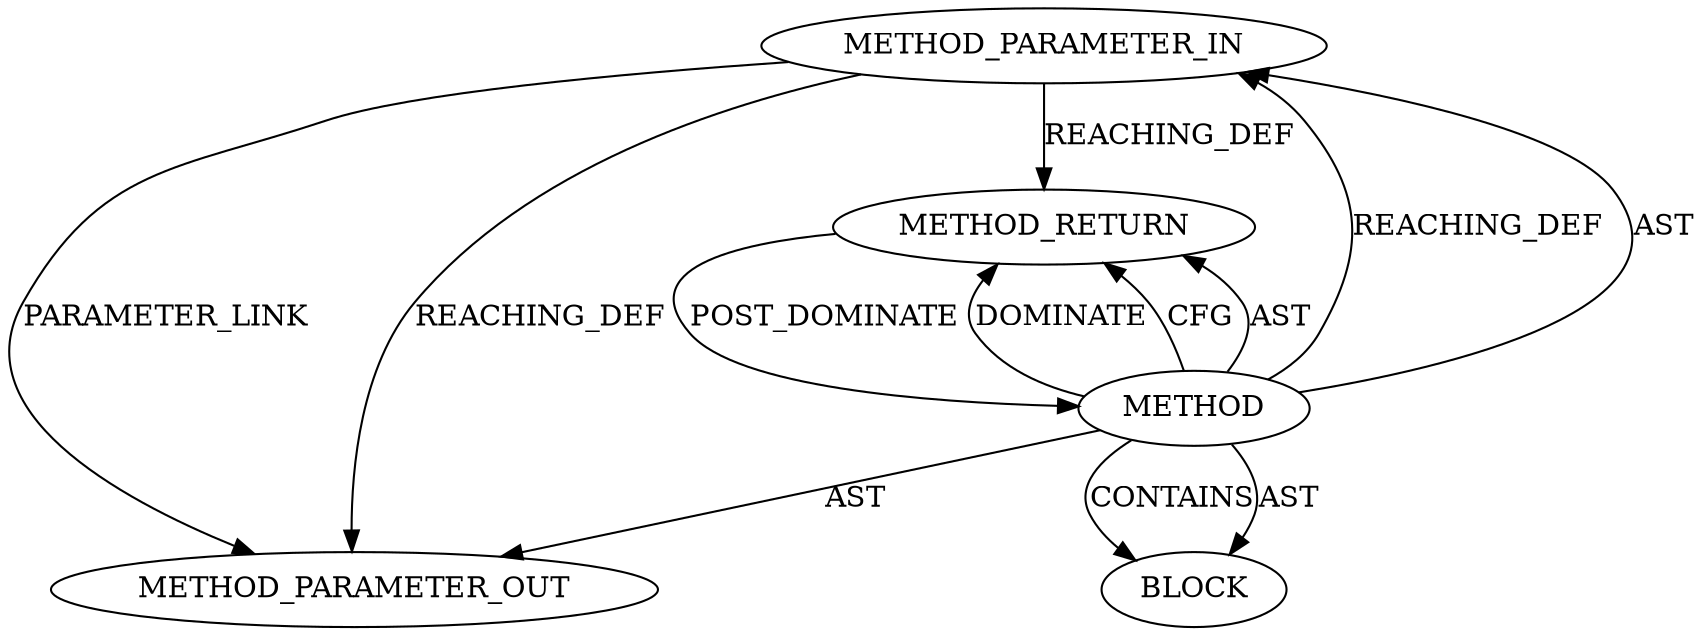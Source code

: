 digraph {
  12060 [label=METHOD_PARAMETER_IN ORDER=1 CODE="p1" IS_VARIADIC=false TYPE_FULL_NAME="ANY" EVALUATION_STRATEGY="BY_VALUE" INDEX=1 NAME="p1"]
  12061 [label=BLOCK ORDER=1 ARGUMENT_INDEX=1 CODE="<empty>" TYPE_FULL_NAME="ANY"]
  13283 [label=METHOD_PARAMETER_OUT ORDER=1 CODE="p1" IS_VARIADIC=false TYPE_FULL_NAME="ANY" EVALUATION_STRATEGY="BY_VALUE" INDEX=1 NAME="p1"]
  12062 [label=METHOD_RETURN ORDER=2 CODE="RET" TYPE_FULL_NAME="ANY" EVALUATION_STRATEGY="BY_VALUE"]
  12059 [label=METHOD AST_PARENT_TYPE="NAMESPACE_BLOCK" AST_PARENT_FULL_NAME="<global>" ORDER=0 CODE="<empty>" FULL_NAME="<operator>.logicalNot" IS_EXTERNAL=true FILENAME="<empty>" SIGNATURE="" NAME="<operator>.logicalNot"]
  12060 -> 13283 [label=PARAMETER_LINK ]
  12059 -> 12062 [label=DOMINATE ]
  12059 -> 12061 [label=CONTAINS ]
  12060 -> 13283 [label=REACHING_DEF VARIABLE="p1"]
  12059 -> 13283 [label=AST ]
  12059 -> 12062 [label=CFG ]
  12059 -> 12062 [label=AST ]
  12062 -> 12059 [label=POST_DOMINATE ]
  12060 -> 12062 [label=REACHING_DEF VARIABLE="p1"]
  12059 -> 12060 [label=REACHING_DEF VARIABLE=""]
  12059 -> 12060 [label=AST ]
  12059 -> 12061 [label=AST ]
}
